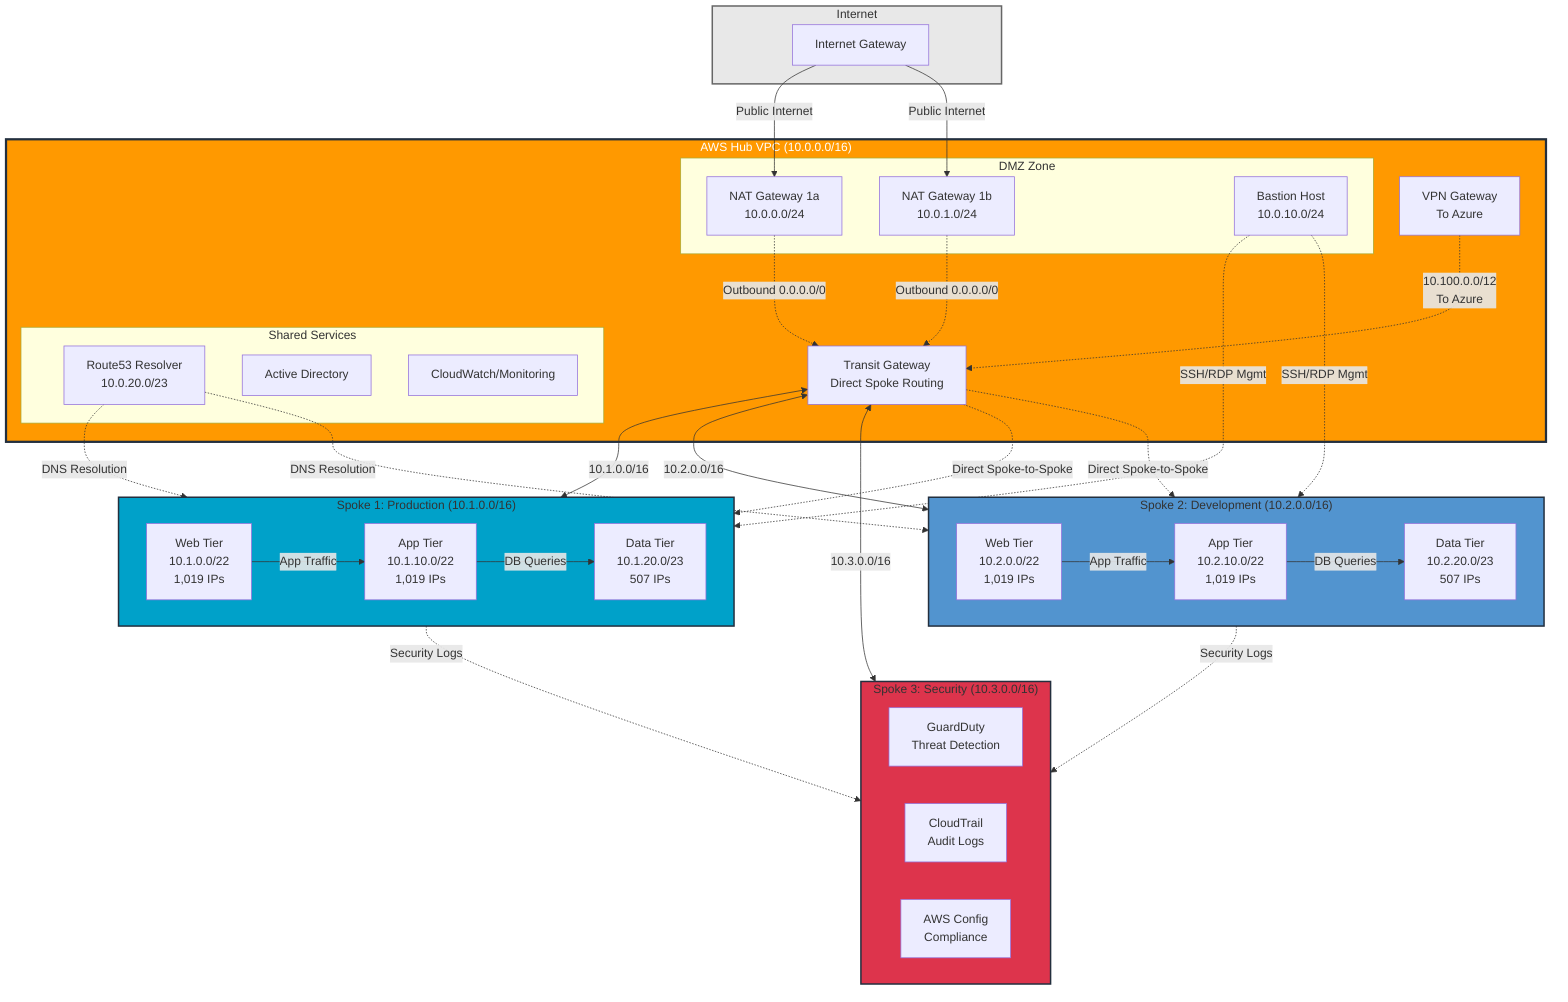 graph TB
    subgraph Internet
        IGW[Internet Gateway]
    end

    subgraph AWS_HUB["AWS Hub VPC (10.0.0.0/16)"]
        subgraph DMZ["DMZ Zone"]
            NAT1[NAT Gateway 1a<br/>10.0.0.0/24]
            NAT2[NAT Gateway 1b<br/>10.0.1.0/24]
            BASTION[Bastion Host<br/>10.0.10.0/24]
        end

        subgraph SHARED["Shared Services"]
            DNS[Route53 Resolver<br/>10.0.20.0/23]
            AD[Active Directory]
            MON[CloudWatch/Monitoring]
        end

        TGW[Transit Gateway<br/>Direct Spoke Routing]
        VPN[VPN Gateway<br/>To Azure]
    end

    subgraph SPOKE1["Spoke 1: Production (10.1.0.0/16)"]
        WEB1[Web Tier<br/>10.1.0.0/22<br/>1,019 IPs]
        APP1[App Tier<br/>10.1.10.0/22<br/>1,019 IPs]
        DB1[Data Tier<br/>10.1.20.0/23<br/>507 IPs]
    end

    subgraph SPOKE2["Spoke 2: Development (10.2.0.0/16)"]
        WEB2[Web Tier<br/>10.2.0.0/22<br/>1,019 IPs]
        APP2[App Tier<br/>10.2.10.0/22<br/>1,019 IPs]
        DB2[Data Tier<br/>10.2.20.0/23<br/>507 IPs]
    end

    subgraph SPOKE3["Spoke 3: Security (10.3.0.0/16)"]
        GD[GuardDuty<br/>Threat Detection]
        CT[CloudTrail<br/>Audit Logs]
        CONFIG[AWS Config<br/>Compliance]
    end

    IGW -->|Public Internet| NAT1
    IGW -->|Public Internet| NAT2
    NAT1 -.->|Outbound 0.0.0.0/0| TGW
    NAT2 -.->|Outbound 0.0.0.0/0| TGW

    TGW <-->|10.1.0.0/16| SPOKE1
    TGW <-->|10.2.0.0/16| SPOKE2
    TGW <-->|10.3.0.0/16| SPOKE3
    TGW -.->|Direct Spoke-to-Spoke| SPOKE1
    TGW -.->|Direct Spoke-to-Spoke| SPOKE2

    VPN -.->|10.100.0.0/12<br/>To Azure| TGW

    WEB1 -->|App Traffic| APP1
    APP1 -->|DB Queries| DB1

    WEB2 -->|App Traffic| APP2
    APP2 -->|DB Queries| DB2

    SPOKE1 -.->|Security Logs| SPOKE3
    SPOKE2 -.->|Security Logs| SPOKE3

    BASTION -.->|SSH/RDP Mgmt| SPOKE1
    BASTION -.->|SSH/RDP Mgmt| SPOKE2

    DNS -.->|DNS Resolution| SPOKE1
    DNS -.->|DNS Resolution| SPOKE2

    style AWS_HUB fill:#FF9900,stroke:#232F3E,stroke-width:3px,color:#fff
    style SPOKE1 fill:#00A1C9,stroke:#232F3E,stroke-width:2px
    style SPOKE2 fill:#5294CF,stroke:#232F3E,stroke-width:2px
    style SPOKE3 fill:#DD344C,stroke:#232F3E,stroke-width:2px
    style Internet fill:#E8E8E8,stroke:#666,stroke-width:2px